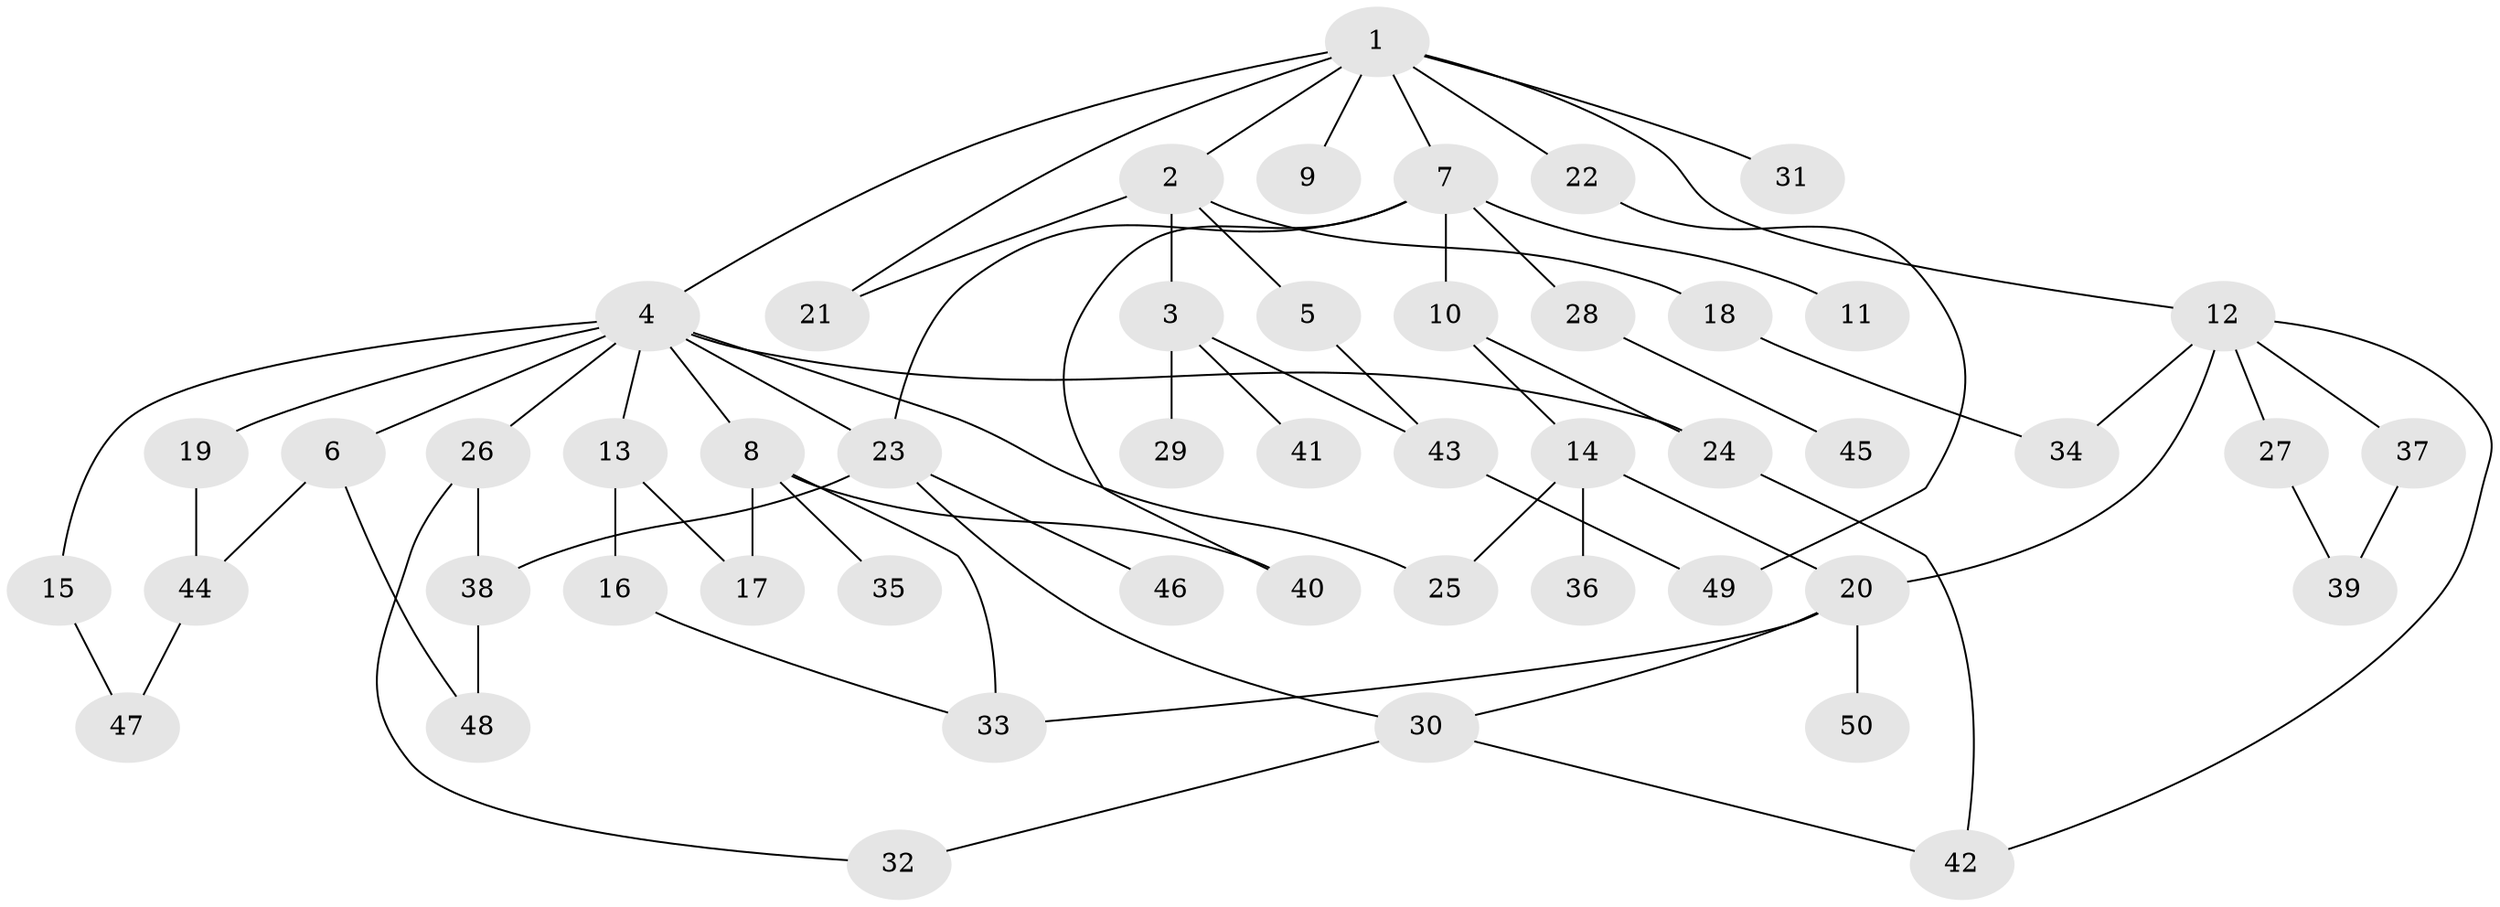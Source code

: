 // coarse degree distribution, {7: 0.05, 2: 0.2, 8: 0.1, 5: 0.05, 1: 0.35, 6: 0.1, 3: 0.15}
// Generated by graph-tools (version 1.1) at 2025/17/03/04/25 18:17:08]
// undirected, 50 vertices, 70 edges
graph export_dot {
graph [start="1"]
  node [color=gray90,style=filled];
  1;
  2;
  3;
  4;
  5;
  6;
  7;
  8;
  9;
  10;
  11;
  12;
  13;
  14;
  15;
  16;
  17;
  18;
  19;
  20;
  21;
  22;
  23;
  24;
  25;
  26;
  27;
  28;
  29;
  30;
  31;
  32;
  33;
  34;
  35;
  36;
  37;
  38;
  39;
  40;
  41;
  42;
  43;
  44;
  45;
  46;
  47;
  48;
  49;
  50;
  1 -- 2;
  1 -- 4;
  1 -- 7;
  1 -- 9;
  1 -- 12;
  1 -- 22;
  1 -- 31;
  1 -- 21;
  2 -- 3;
  2 -- 5;
  2 -- 18;
  2 -- 21;
  3 -- 29;
  3 -- 41;
  3 -- 43;
  4 -- 6;
  4 -- 8;
  4 -- 13;
  4 -- 15;
  4 -- 19;
  4 -- 24;
  4 -- 25;
  4 -- 26;
  4 -- 23;
  5 -- 43;
  6 -- 44;
  6 -- 48;
  7 -- 10;
  7 -- 11;
  7 -- 23;
  7 -- 28;
  7 -- 40;
  8 -- 17;
  8 -- 33;
  8 -- 35;
  8 -- 40;
  10 -- 14;
  10 -- 24;
  12 -- 27;
  12 -- 34;
  12 -- 37;
  12 -- 42;
  12 -- 20;
  13 -- 16;
  13 -- 17;
  14 -- 20;
  14 -- 36;
  14 -- 25;
  15 -- 47;
  16 -- 33;
  18 -- 34;
  19 -- 44;
  20 -- 50;
  20 -- 33;
  20 -- 30;
  22 -- 49;
  23 -- 30;
  23 -- 38;
  23 -- 46;
  24 -- 42;
  26 -- 32;
  26 -- 38;
  27 -- 39;
  28 -- 45;
  30 -- 32;
  30 -- 42;
  37 -- 39;
  38 -- 48;
  43 -- 49;
  44 -- 47;
}
